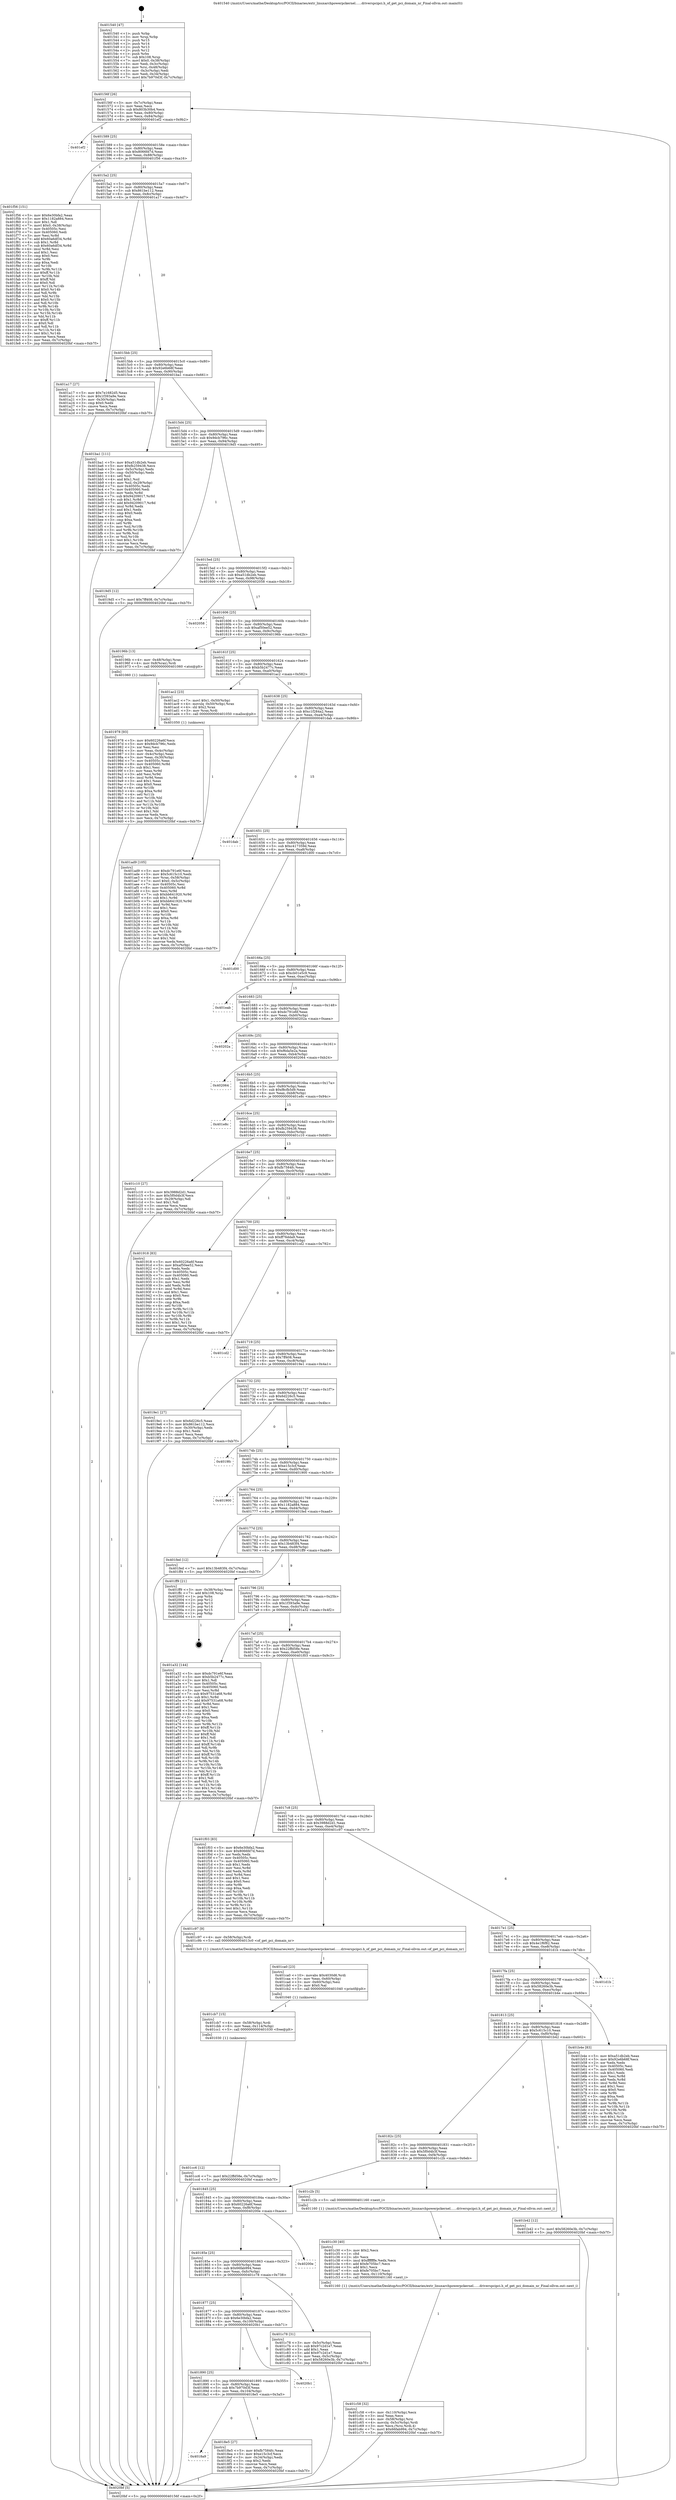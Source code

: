 digraph "0x401540" {
  label = "0x401540 (/mnt/c/Users/mathe/Desktop/tcc/POCII/binaries/extr_linuxarchpowerpckernel......driverspcipci.h_of_get_pci_domain_nr_Final-ollvm.out::main(0))"
  labelloc = "t"
  node[shape=record]

  Entry [label="",width=0.3,height=0.3,shape=circle,fillcolor=black,style=filled]
  "0x40156f" [label="{
     0x40156f [26]\l
     | [instrs]\l
     &nbsp;&nbsp;0x40156f \<+3\>: mov -0x7c(%rbp),%eax\l
     &nbsp;&nbsp;0x401572 \<+2\>: mov %eax,%ecx\l
     &nbsp;&nbsp;0x401574 \<+6\>: sub $0x803b30b4,%ecx\l
     &nbsp;&nbsp;0x40157a \<+3\>: mov %eax,-0x80(%rbp)\l
     &nbsp;&nbsp;0x40157d \<+6\>: mov %ecx,-0x84(%rbp)\l
     &nbsp;&nbsp;0x401583 \<+6\>: je 0000000000401ef2 \<main+0x9b2\>\l
  }"]
  "0x401ef2" [label="{
     0x401ef2\l
  }", style=dashed]
  "0x401589" [label="{
     0x401589 [25]\l
     | [instrs]\l
     &nbsp;&nbsp;0x401589 \<+5\>: jmp 000000000040158e \<main+0x4e\>\l
     &nbsp;&nbsp;0x40158e \<+3\>: mov -0x80(%rbp),%eax\l
     &nbsp;&nbsp;0x401591 \<+5\>: sub $0x8066fd7d,%eax\l
     &nbsp;&nbsp;0x401596 \<+6\>: mov %eax,-0x88(%rbp)\l
     &nbsp;&nbsp;0x40159c \<+6\>: je 0000000000401f56 \<main+0xa16\>\l
  }"]
  Exit [label="",width=0.3,height=0.3,shape=circle,fillcolor=black,style=filled,peripheries=2]
  "0x401f56" [label="{
     0x401f56 [151]\l
     | [instrs]\l
     &nbsp;&nbsp;0x401f56 \<+5\>: mov $0x6e30bfa2,%eax\l
     &nbsp;&nbsp;0x401f5b \<+5\>: mov $0x1182a884,%ecx\l
     &nbsp;&nbsp;0x401f60 \<+2\>: mov $0x1,%dl\l
     &nbsp;&nbsp;0x401f62 \<+7\>: movl $0x0,-0x38(%rbp)\l
     &nbsp;&nbsp;0x401f69 \<+7\>: mov 0x40505c,%esi\l
     &nbsp;&nbsp;0x401f70 \<+7\>: mov 0x405060,%edi\l
     &nbsp;&nbsp;0x401f77 \<+3\>: mov %esi,%r8d\l
     &nbsp;&nbsp;0x401f7a \<+7\>: add $0x60a6df34,%r8d\l
     &nbsp;&nbsp;0x401f81 \<+4\>: sub $0x1,%r8d\l
     &nbsp;&nbsp;0x401f85 \<+7\>: sub $0x60a6df34,%r8d\l
     &nbsp;&nbsp;0x401f8c \<+4\>: imul %r8d,%esi\l
     &nbsp;&nbsp;0x401f90 \<+3\>: and $0x1,%esi\l
     &nbsp;&nbsp;0x401f93 \<+3\>: cmp $0x0,%esi\l
     &nbsp;&nbsp;0x401f96 \<+4\>: sete %r9b\l
     &nbsp;&nbsp;0x401f9a \<+3\>: cmp $0xa,%edi\l
     &nbsp;&nbsp;0x401f9d \<+4\>: setl %r10b\l
     &nbsp;&nbsp;0x401fa1 \<+3\>: mov %r9b,%r11b\l
     &nbsp;&nbsp;0x401fa4 \<+4\>: xor $0xff,%r11b\l
     &nbsp;&nbsp;0x401fa8 \<+3\>: mov %r10b,%bl\l
     &nbsp;&nbsp;0x401fab \<+3\>: xor $0xff,%bl\l
     &nbsp;&nbsp;0x401fae \<+3\>: xor $0x0,%dl\l
     &nbsp;&nbsp;0x401fb1 \<+3\>: mov %r11b,%r14b\l
     &nbsp;&nbsp;0x401fb4 \<+4\>: and $0x0,%r14b\l
     &nbsp;&nbsp;0x401fb8 \<+3\>: and %dl,%r9b\l
     &nbsp;&nbsp;0x401fbb \<+3\>: mov %bl,%r15b\l
     &nbsp;&nbsp;0x401fbe \<+4\>: and $0x0,%r15b\l
     &nbsp;&nbsp;0x401fc2 \<+3\>: and %dl,%r10b\l
     &nbsp;&nbsp;0x401fc5 \<+3\>: or %r9b,%r14b\l
     &nbsp;&nbsp;0x401fc8 \<+3\>: or %r10b,%r15b\l
     &nbsp;&nbsp;0x401fcb \<+3\>: xor %r15b,%r14b\l
     &nbsp;&nbsp;0x401fce \<+3\>: or %bl,%r11b\l
     &nbsp;&nbsp;0x401fd1 \<+4\>: xor $0xff,%r11b\l
     &nbsp;&nbsp;0x401fd5 \<+3\>: or $0x0,%dl\l
     &nbsp;&nbsp;0x401fd8 \<+3\>: and %dl,%r11b\l
     &nbsp;&nbsp;0x401fdb \<+3\>: or %r11b,%r14b\l
     &nbsp;&nbsp;0x401fde \<+4\>: test $0x1,%r14b\l
     &nbsp;&nbsp;0x401fe2 \<+3\>: cmovne %ecx,%eax\l
     &nbsp;&nbsp;0x401fe5 \<+3\>: mov %eax,-0x7c(%rbp)\l
     &nbsp;&nbsp;0x401fe8 \<+5\>: jmp 00000000004020bf \<main+0xb7f\>\l
  }"]
  "0x4015a2" [label="{
     0x4015a2 [25]\l
     | [instrs]\l
     &nbsp;&nbsp;0x4015a2 \<+5\>: jmp 00000000004015a7 \<main+0x67\>\l
     &nbsp;&nbsp;0x4015a7 \<+3\>: mov -0x80(%rbp),%eax\l
     &nbsp;&nbsp;0x4015aa \<+5\>: sub $0x861be112,%eax\l
     &nbsp;&nbsp;0x4015af \<+6\>: mov %eax,-0x8c(%rbp)\l
     &nbsp;&nbsp;0x4015b5 \<+6\>: je 0000000000401a17 \<main+0x4d7\>\l
  }"]
  "0x401cc6" [label="{
     0x401cc6 [12]\l
     | [instrs]\l
     &nbsp;&nbsp;0x401cc6 \<+7\>: movl $0x22ffd58e,-0x7c(%rbp)\l
     &nbsp;&nbsp;0x401ccd \<+5\>: jmp 00000000004020bf \<main+0xb7f\>\l
  }"]
  "0x401a17" [label="{
     0x401a17 [27]\l
     | [instrs]\l
     &nbsp;&nbsp;0x401a17 \<+5\>: mov $0x7e1682d5,%eax\l
     &nbsp;&nbsp;0x401a1c \<+5\>: mov $0x1f393a9e,%ecx\l
     &nbsp;&nbsp;0x401a21 \<+3\>: mov -0x30(%rbp),%edx\l
     &nbsp;&nbsp;0x401a24 \<+3\>: cmp $0x0,%edx\l
     &nbsp;&nbsp;0x401a27 \<+3\>: cmove %ecx,%eax\l
     &nbsp;&nbsp;0x401a2a \<+3\>: mov %eax,-0x7c(%rbp)\l
     &nbsp;&nbsp;0x401a2d \<+5\>: jmp 00000000004020bf \<main+0xb7f\>\l
  }"]
  "0x4015bb" [label="{
     0x4015bb [25]\l
     | [instrs]\l
     &nbsp;&nbsp;0x4015bb \<+5\>: jmp 00000000004015c0 \<main+0x80\>\l
     &nbsp;&nbsp;0x4015c0 \<+3\>: mov -0x80(%rbp),%eax\l
     &nbsp;&nbsp;0x4015c3 \<+5\>: sub $0x92e6b68f,%eax\l
     &nbsp;&nbsp;0x4015c8 \<+6\>: mov %eax,-0x90(%rbp)\l
     &nbsp;&nbsp;0x4015ce \<+6\>: je 0000000000401ba1 \<main+0x661\>\l
  }"]
  "0x401cb7" [label="{
     0x401cb7 [15]\l
     | [instrs]\l
     &nbsp;&nbsp;0x401cb7 \<+4\>: mov -0x58(%rbp),%rdi\l
     &nbsp;&nbsp;0x401cbb \<+6\>: mov %eax,-0x114(%rbp)\l
     &nbsp;&nbsp;0x401cc1 \<+5\>: call 0000000000401030 \<free@plt\>\l
     | [calls]\l
     &nbsp;&nbsp;0x401030 \{1\} (unknown)\l
  }"]
  "0x401ba1" [label="{
     0x401ba1 [111]\l
     | [instrs]\l
     &nbsp;&nbsp;0x401ba1 \<+5\>: mov $0xa51db2eb,%eax\l
     &nbsp;&nbsp;0x401ba6 \<+5\>: mov $0xfb259438,%ecx\l
     &nbsp;&nbsp;0x401bab \<+3\>: mov -0x5c(%rbp),%edx\l
     &nbsp;&nbsp;0x401bae \<+3\>: cmp -0x50(%rbp),%edx\l
     &nbsp;&nbsp;0x401bb1 \<+4\>: setl %sil\l
     &nbsp;&nbsp;0x401bb5 \<+4\>: and $0x1,%sil\l
     &nbsp;&nbsp;0x401bb9 \<+4\>: mov %sil,-0x29(%rbp)\l
     &nbsp;&nbsp;0x401bbd \<+7\>: mov 0x40505c,%edx\l
     &nbsp;&nbsp;0x401bc4 \<+7\>: mov 0x405060,%edi\l
     &nbsp;&nbsp;0x401bcb \<+3\>: mov %edx,%r8d\l
     &nbsp;&nbsp;0x401bce \<+7\>: sub $0x94209017,%r8d\l
     &nbsp;&nbsp;0x401bd5 \<+4\>: sub $0x1,%r8d\l
     &nbsp;&nbsp;0x401bd9 \<+7\>: add $0x94209017,%r8d\l
     &nbsp;&nbsp;0x401be0 \<+4\>: imul %r8d,%edx\l
     &nbsp;&nbsp;0x401be4 \<+3\>: and $0x1,%edx\l
     &nbsp;&nbsp;0x401be7 \<+3\>: cmp $0x0,%edx\l
     &nbsp;&nbsp;0x401bea \<+4\>: sete %sil\l
     &nbsp;&nbsp;0x401bee \<+3\>: cmp $0xa,%edi\l
     &nbsp;&nbsp;0x401bf1 \<+4\>: setl %r9b\l
     &nbsp;&nbsp;0x401bf5 \<+3\>: mov %sil,%r10b\l
     &nbsp;&nbsp;0x401bf8 \<+3\>: and %r9b,%r10b\l
     &nbsp;&nbsp;0x401bfb \<+3\>: xor %r9b,%sil\l
     &nbsp;&nbsp;0x401bfe \<+3\>: or %sil,%r10b\l
     &nbsp;&nbsp;0x401c01 \<+4\>: test $0x1,%r10b\l
     &nbsp;&nbsp;0x401c05 \<+3\>: cmovne %ecx,%eax\l
     &nbsp;&nbsp;0x401c08 \<+3\>: mov %eax,-0x7c(%rbp)\l
     &nbsp;&nbsp;0x401c0b \<+5\>: jmp 00000000004020bf \<main+0xb7f\>\l
  }"]
  "0x4015d4" [label="{
     0x4015d4 [25]\l
     | [instrs]\l
     &nbsp;&nbsp;0x4015d4 \<+5\>: jmp 00000000004015d9 \<main+0x99\>\l
     &nbsp;&nbsp;0x4015d9 \<+3\>: mov -0x80(%rbp),%eax\l
     &nbsp;&nbsp;0x4015dc \<+5\>: sub $0x9dcb796c,%eax\l
     &nbsp;&nbsp;0x4015e1 \<+6\>: mov %eax,-0x94(%rbp)\l
     &nbsp;&nbsp;0x4015e7 \<+6\>: je 00000000004019d5 \<main+0x495\>\l
  }"]
  "0x401ca0" [label="{
     0x401ca0 [23]\l
     | [instrs]\l
     &nbsp;&nbsp;0x401ca0 \<+10\>: movabs $0x4030d6,%rdi\l
     &nbsp;&nbsp;0x401caa \<+3\>: mov %eax,-0x60(%rbp)\l
     &nbsp;&nbsp;0x401cad \<+3\>: mov -0x60(%rbp),%esi\l
     &nbsp;&nbsp;0x401cb0 \<+2\>: mov $0x0,%al\l
     &nbsp;&nbsp;0x401cb2 \<+5\>: call 0000000000401040 \<printf@plt\>\l
     | [calls]\l
     &nbsp;&nbsp;0x401040 \{1\} (unknown)\l
  }"]
  "0x4019d5" [label="{
     0x4019d5 [12]\l
     | [instrs]\l
     &nbsp;&nbsp;0x4019d5 \<+7\>: movl $0x7ff408,-0x7c(%rbp)\l
     &nbsp;&nbsp;0x4019dc \<+5\>: jmp 00000000004020bf \<main+0xb7f\>\l
  }"]
  "0x4015ed" [label="{
     0x4015ed [25]\l
     | [instrs]\l
     &nbsp;&nbsp;0x4015ed \<+5\>: jmp 00000000004015f2 \<main+0xb2\>\l
     &nbsp;&nbsp;0x4015f2 \<+3\>: mov -0x80(%rbp),%eax\l
     &nbsp;&nbsp;0x4015f5 \<+5\>: sub $0xa51db2eb,%eax\l
     &nbsp;&nbsp;0x4015fa \<+6\>: mov %eax,-0x98(%rbp)\l
     &nbsp;&nbsp;0x401600 \<+6\>: je 0000000000402058 \<main+0xb18\>\l
  }"]
  "0x401c58" [label="{
     0x401c58 [32]\l
     | [instrs]\l
     &nbsp;&nbsp;0x401c58 \<+6\>: mov -0x110(%rbp),%ecx\l
     &nbsp;&nbsp;0x401c5e \<+3\>: imul %eax,%ecx\l
     &nbsp;&nbsp;0x401c61 \<+4\>: mov -0x58(%rbp),%rsi\l
     &nbsp;&nbsp;0x401c65 \<+4\>: movslq -0x5c(%rbp),%rdi\l
     &nbsp;&nbsp;0x401c69 \<+3\>: mov %ecx,(%rsi,%rdi,4)\l
     &nbsp;&nbsp;0x401c6c \<+7\>: movl $0x66fab994,-0x7c(%rbp)\l
     &nbsp;&nbsp;0x401c73 \<+5\>: jmp 00000000004020bf \<main+0xb7f\>\l
  }"]
  "0x402058" [label="{
     0x402058\l
  }", style=dashed]
  "0x401606" [label="{
     0x401606 [25]\l
     | [instrs]\l
     &nbsp;&nbsp;0x401606 \<+5\>: jmp 000000000040160b \<main+0xcb\>\l
     &nbsp;&nbsp;0x40160b \<+3\>: mov -0x80(%rbp),%eax\l
     &nbsp;&nbsp;0x40160e \<+5\>: sub $0xaf50ee52,%eax\l
     &nbsp;&nbsp;0x401613 \<+6\>: mov %eax,-0x9c(%rbp)\l
     &nbsp;&nbsp;0x401619 \<+6\>: je 000000000040196b \<main+0x42b\>\l
  }"]
  "0x401c30" [label="{
     0x401c30 [40]\l
     | [instrs]\l
     &nbsp;&nbsp;0x401c30 \<+5\>: mov $0x2,%ecx\l
     &nbsp;&nbsp;0x401c35 \<+1\>: cltd\l
     &nbsp;&nbsp;0x401c36 \<+2\>: idiv %ecx\l
     &nbsp;&nbsp;0x401c38 \<+6\>: imul $0xfffffffe,%edx,%ecx\l
     &nbsp;&nbsp;0x401c3e \<+6\>: add $0xfe705bc7,%ecx\l
     &nbsp;&nbsp;0x401c44 \<+3\>: add $0x1,%ecx\l
     &nbsp;&nbsp;0x401c47 \<+6\>: sub $0xfe705bc7,%ecx\l
     &nbsp;&nbsp;0x401c4d \<+6\>: mov %ecx,-0x110(%rbp)\l
     &nbsp;&nbsp;0x401c53 \<+5\>: call 0000000000401160 \<next_i\>\l
     | [calls]\l
     &nbsp;&nbsp;0x401160 \{1\} (/mnt/c/Users/mathe/Desktop/tcc/POCII/binaries/extr_linuxarchpowerpckernel......driverspcipci.h_of_get_pci_domain_nr_Final-ollvm.out::next_i)\l
  }"]
  "0x40196b" [label="{
     0x40196b [13]\l
     | [instrs]\l
     &nbsp;&nbsp;0x40196b \<+4\>: mov -0x48(%rbp),%rax\l
     &nbsp;&nbsp;0x40196f \<+4\>: mov 0x8(%rax),%rdi\l
     &nbsp;&nbsp;0x401973 \<+5\>: call 0000000000401060 \<atoi@plt\>\l
     | [calls]\l
     &nbsp;&nbsp;0x401060 \{1\} (unknown)\l
  }"]
  "0x40161f" [label="{
     0x40161f [25]\l
     | [instrs]\l
     &nbsp;&nbsp;0x40161f \<+5\>: jmp 0000000000401624 \<main+0xe4\>\l
     &nbsp;&nbsp;0x401624 \<+3\>: mov -0x80(%rbp),%eax\l
     &nbsp;&nbsp;0x401627 \<+5\>: sub $0xb5b2477c,%eax\l
     &nbsp;&nbsp;0x40162c \<+6\>: mov %eax,-0xa0(%rbp)\l
     &nbsp;&nbsp;0x401632 \<+6\>: je 0000000000401ac2 \<main+0x582\>\l
  }"]
  "0x401ad9" [label="{
     0x401ad9 [105]\l
     | [instrs]\l
     &nbsp;&nbsp;0x401ad9 \<+5\>: mov $0xdc791e6f,%ecx\l
     &nbsp;&nbsp;0x401ade \<+5\>: mov $0x5c615c10,%edx\l
     &nbsp;&nbsp;0x401ae3 \<+4\>: mov %rax,-0x58(%rbp)\l
     &nbsp;&nbsp;0x401ae7 \<+7\>: movl $0x0,-0x5c(%rbp)\l
     &nbsp;&nbsp;0x401aee \<+7\>: mov 0x40505c,%esi\l
     &nbsp;&nbsp;0x401af5 \<+8\>: mov 0x405060,%r8d\l
     &nbsp;&nbsp;0x401afd \<+3\>: mov %esi,%r9d\l
     &nbsp;&nbsp;0x401b00 \<+7\>: sub $0xbb641920,%r9d\l
     &nbsp;&nbsp;0x401b07 \<+4\>: sub $0x1,%r9d\l
     &nbsp;&nbsp;0x401b0b \<+7\>: add $0xbb641920,%r9d\l
     &nbsp;&nbsp;0x401b12 \<+4\>: imul %r9d,%esi\l
     &nbsp;&nbsp;0x401b16 \<+3\>: and $0x1,%esi\l
     &nbsp;&nbsp;0x401b19 \<+3\>: cmp $0x0,%esi\l
     &nbsp;&nbsp;0x401b1c \<+4\>: sete %r10b\l
     &nbsp;&nbsp;0x401b20 \<+4\>: cmp $0xa,%r8d\l
     &nbsp;&nbsp;0x401b24 \<+4\>: setl %r11b\l
     &nbsp;&nbsp;0x401b28 \<+3\>: mov %r10b,%bl\l
     &nbsp;&nbsp;0x401b2b \<+3\>: and %r11b,%bl\l
     &nbsp;&nbsp;0x401b2e \<+3\>: xor %r11b,%r10b\l
     &nbsp;&nbsp;0x401b31 \<+3\>: or %r10b,%bl\l
     &nbsp;&nbsp;0x401b34 \<+3\>: test $0x1,%bl\l
     &nbsp;&nbsp;0x401b37 \<+3\>: cmovne %edx,%ecx\l
     &nbsp;&nbsp;0x401b3a \<+3\>: mov %ecx,-0x7c(%rbp)\l
     &nbsp;&nbsp;0x401b3d \<+5\>: jmp 00000000004020bf \<main+0xb7f\>\l
  }"]
  "0x401ac2" [label="{
     0x401ac2 [23]\l
     | [instrs]\l
     &nbsp;&nbsp;0x401ac2 \<+7\>: movl $0x1,-0x50(%rbp)\l
     &nbsp;&nbsp;0x401ac9 \<+4\>: movslq -0x50(%rbp),%rax\l
     &nbsp;&nbsp;0x401acd \<+4\>: shl $0x2,%rax\l
     &nbsp;&nbsp;0x401ad1 \<+3\>: mov %rax,%rdi\l
     &nbsp;&nbsp;0x401ad4 \<+5\>: call 0000000000401050 \<malloc@plt\>\l
     | [calls]\l
     &nbsp;&nbsp;0x401050 \{1\} (unknown)\l
  }"]
  "0x401638" [label="{
     0x401638 [25]\l
     | [instrs]\l
     &nbsp;&nbsp;0x401638 \<+5\>: jmp 000000000040163d \<main+0xfd\>\l
     &nbsp;&nbsp;0x40163d \<+3\>: mov -0x80(%rbp),%eax\l
     &nbsp;&nbsp;0x401640 \<+5\>: sub $0xc1f284a2,%eax\l
     &nbsp;&nbsp;0x401645 \<+6\>: mov %eax,-0xa4(%rbp)\l
     &nbsp;&nbsp;0x40164b \<+6\>: je 0000000000401dab \<main+0x86b\>\l
  }"]
  "0x401978" [label="{
     0x401978 [93]\l
     | [instrs]\l
     &nbsp;&nbsp;0x401978 \<+5\>: mov $0x60226a6f,%ecx\l
     &nbsp;&nbsp;0x40197d \<+5\>: mov $0x9dcb796c,%edx\l
     &nbsp;&nbsp;0x401982 \<+2\>: xor %esi,%esi\l
     &nbsp;&nbsp;0x401984 \<+3\>: mov %eax,-0x4c(%rbp)\l
     &nbsp;&nbsp;0x401987 \<+3\>: mov -0x4c(%rbp),%eax\l
     &nbsp;&nbsp;0x40198a \<+3\>: mov %eax,-0x30(%rbp)\l
     &nbsp;&nbsp;0x40198d \<+7\>: mov 0x40505c,%eax\l
     &nbsp;&nbsp;0x401994 \<+8\>: mov 0x405060,%r8d\l
     &nbsp;&nbsp;0x40199c \<+3\>: sub $0x1,%esi\l
     &nbsp;&nbsp;0x40199f \<+3\>: mov %eax,%r9d\l
     &nbsp;&nbsp;0x4019a2 \<+3\>: add %esi,%r9d\l
     &nbsp;&nbsp;0x4019a5 \<+4\>: imul %r9d,%eax\l
     &nbsp;&nbsp;0x4019a9 \<+3\>: and $0x1,%eax\l
     &nbsp;&nbsp;0x4019ac \<+3\>: cmp $0x0,%eax\l
     &nbsp;&nbsp;0x4019af \<+4\>: sete %r10b\l
     &nbsp;&nbsp;0x4019b3 \<+4\>: cmp $0xa,%r8d\l
     &nbsp;&nbsp;0x4019b7 \<+4\>: setl %r11b\l
     &nbsp;&nbsp;0x4019bb \<+3\>: mov %r10b,%bl\l
     &nbsp;&nbsp;0x4019be \<+3\>: and %r11b,%bl\l
     &nbsp;&nbsp;0x4019c1 \<+3\>: xor %r11b,%r10b\l
     &nbsp;&nbsp;0x4019c4 \<+3\>: or %r10b,%bl\l
     &nbsp;&nbsp;0x4019c7 \<+3\>: test $0x1,%bl\l
     &nbsp;&nbsp;0x4019ca \<+3\>: cmovne %edx,%ecx\l
     &nbsp;&nbsp;0x4019cd \<+3\>: mov %ecx,-0x7c(%rbp)\l
     &nbsp;&nbsp;0x4019d0 \<+5\>: jmp 00000000004020bf \<main+0xb7f\>\l
  }"]
  "0x401dab" [label="{
     0x401dab\l
  }", style=dashed]
  "0x401651" [label="{
     0x401651 [25]\l
     | [instrs]\l
     &nbsp;&nbsp;0x401651 \<+5\>: jmp 0000000000401656 \<main+0x116\>\l
     &nbsp;&nbsp;0x401656 \<+3\>: mov -0x80(%rbp),%eax\l
     &nbsp;&nbsp;0x401659 \<+5\>: sub $0xc417359d,%eax\l
     &nbsp;&nbsp;0x40165e \<+6\>: mov %eax,-0xa8(%rbp)\l
     &nbsp;&nbsp;0x401664 \<+6\>: je 0000000000401d00 \<main+0x7c0\>\l
  }"]
  "0x401540" [label="{
     0x401540 [47]\l
     | [instrs]\l
     &nbsp;&nbsp;0x401540 \<+1\>: push %rbp\l
     &nbsp;&nbsp;0x401541 \<+3\>: mov %rsp,%rbp\l
     &nbsp;&nbsp;0x401544 \<+2\>: push %r15\l
     &nbsp;&nbsp;0x401546 \<+2\>: push %r14\l
     &nbsp;&nbsp;0x401548 \<+2\>: push %r13\l
     &nbsp;&nbsp;0x40154a \<+2\>: push %r12\l
     &nbsp;&nbsp;0x40154c \<+1\>: push %rbx\l
     &nbsp;&nbsp;0x40154d \<+7\>: sub $0x108,%rsp\l
     &nbsp;&nbsp;0x401554 \<+7\>: movl $0x0,-0x38(%rbp)\l
     &nbsp;&nbsp;0x40155b \<+3\>: mov %edi,-0x3c(%rbp)\l
     &nbsp;&nbsp;0x40155e \<+4\>: mov %rsi,-0x48(%rbp)\l
     &nbsp;&nbsp;0x401562 \<+3\>: mov -0x3c(%rbp),%edi\l
     &nbsp;&nbsp;0x401565 \<+3\>: mov %edi,-0x34(%rbp)\l
     &nbsp;&nbsp;0x401568 \<+7\>: movl $0x7b970d3f,-0x7c(%rbp)\l
  }"]
  "0x401d00" [label="{
     0x401d00\l
  }", style=dashed]
  "0x40166a" [label="{
     0x40166a [25]\l
     | [instrs]\l
     &nbsp;&nbsp;0x40166a \<+5\>: jmp 000000000040166f \<main+0x12f\>\l
     &nbsp;&nbsp;0x40166f \<+3\>: mov -0x80(%rbp),%eax\l
     &nbsp;&nbsp;0x401672 \<+5\>: sub $0xcb01e5c9,%eax\l
     &nbsp;&nbsp;0x401677 \<+6\>: mov %eax,-0xac(%rbp)\l
     &nbsp;&nbsp;0x40167d \<+6\>: je 0000000000401eab \<main+0x96b\>\l
  }"]
  "0x4020bf" [label="{
     0x4020bf [5]\l
     | [instrs]\l
     &nbsp;&nbsp;0x4020bf \<+5\>: jmp 000000000040156f \<main+0x2f\>\l
  }"]
  "0x401eab" [label="{
     0x401eab\l
  }", style=dashed]
  "0x401683" [label="{
     0x401683 [25]\l
     | [instrs]\l
     &nbsp;&nbsp;0x401683 \<+5\>: jmp 0000000000401688 \<main+0x148\>\l
     &nbsp;&nbsp;0x401688 \<+3\>: mov -0x80(%rbp),%eax\l
     &nbsp;&nbsp;0x40168b \<+5\>: sub $0xdc791e6f,%eax\l
     &nbsp;&nbsp;0x401690 \<+6\>: mov %eax,-0xb0(%rbp)\l
     &nbsp;&nbsp;0x401696 \<+6\>: je 000000000040202a \<main+0xaea\>\l
  }"]
  "0x4018a9" [label="{
     0x4018a9\l
  }", style=dashed]
  "0x40202a" [label="{
     0x40202a\l
  }", style=dashed]
  "0x40169c" [label="{
     0x40169c [25]\l
     | [instrs]\l
     &nbsp;&nbsp;0x40169c \<+5\>: jmp 00000000004016a1 \<main+0x161\>\l
     &nbsp;&nbsp;0x4016a1 \<+3\>: mov -0x80(%rbp),%eax\l
     &nbsp;&nbsp;0x4016a4 \<+5\>: sub $0xf6da5e2a,%eax\l
     &nbsp;&nbsp;0x4016a9 \<+6\>: mov %eax,-0xb4(%rbp)\l
     &nbsp;&nbsp;0x4016af \<+6\>: je 0000000000402064 \<main+0xb24\>\l
  }"]
  "0x4018e5" [label="{
     0x4018e5 [27]\l
     | [instrs]\l
     &nbsp;&nbsp;0x4018e5 \<+5\>: mov $0xfb7584fc,%eax\l
     &nbsp;&nbsp;0x4018ea \<+5\>: mov $0xe15c3cf,%ecx\l
     &nbsp;&nbsp;0x4018ef \<+3\>: mov -0x34(%rbp),%edx\l
     &nbsp;&nbsp;0x4018f2 \<+3\>: cmp $0x2,%edx\l
     &nbsp;&nbsp;0x4018f5 \<+3\>: cmovne %ecx,%eax\l
     &nbsp;&nbsp;0x4018f8 \<+3\>: mov %eax,-0x7c(%rbp)\l
     &nbsp;&nbsp;0x4018fb \<+5\>: jmp 00000000004020bf \<main+0xb7f\>\l
  }"]
  "0x402064" [label="{
     0x402064\l
  }", style=dashed]
  "0x4016b5" [label="{
     0x4016b5 [25]\l
     | [instrs]\l
     &nbsp;&nbsp;0x4016b5 \<+5\>: jmp 00000000004016ba \<main+0x17a\>\l
     &nbsp;&nbsp;0x4016ba \<+3\>: mov -0x80(%rbp),%eax\l
     &nbsp;&nbsp;0x4016bd \<+5\>: sub $0xf8cfb5d9,%eax\l
     &nbsp;&nbsp;0x4016c2 \<+6\>: mov %eax,-0xb8(%rbp)\l
     &nbsp;&nbsp;0x4016c8 \<+6\>: je 0000000000401e8c \<main+0x94c\>\l
  }"]
  "0x401890" [label="{
     0x401890 [25]\l
     | [instrs]\l
     &nbsp;&nbsp;0x401890 \<+5\>: jmp 0000000000401895 \<main+0x355\>\l
     &nbsp;&nbsp;0x401895 \<+3\>: mov -0x80(%rbp),%eax\l
     &nbsp;&nbsp;0x401898 \<+5\>: sub $0x7b970d3f,%eax\l
     &nbsp;&nbsp;0x40189d \<+6\>: mov %eax,-0x104(%rbp)\l
     &nbsp;&nbsp;0x4018a3 \<+6\>: je 00000000004018e5 \<main+0x3a5\>\l
  }"]
  "0x401e8c" [label="{
     0x401e8c\l
  }", style=dashed]
  "0x4016ce" [label="{
     0x4016ce [25]\l
     | [instrs]\l
     &nbsp;&nbsp;0x4016ce \<+5\>: jmp 00000000004016d3 \<main+0x193\>\l
     &nbsp;&nbsp;0x4016d3 \<+3\>: mov -0x80(%rbp),%eax\l
     &nbsp;&nbsp;0x4016d6 \<+5\>: sub $0xfb259438,%eax\l
     &nbsp;&nbsp;0x4016db \<+6\>: mov %eax,-0xbc(%rbp)\l
     &nbsp;&nbsp;0x4016e1 \<+6\>: je 0000000000401c10 \<main+0x6d0\>\l
  }"]
  "0x4020b1" [label="{
     0x4020b1\l
  }", style=dashed]
  "0x401c10" [label="{
     0x401c10 [27]\l
     | [instrs]\l
     &nbsp;&nbsp;0x401c10 \<+5\>: mov $0x3988d2d1,%eax\l
     &nbsp;&nbsp;0x401c15 \<+5\>: mov $0x5f0d4b3f,%ecx\l
     &nbsp;&nbsp;0x401c1a \<+3\>: mov -0x29(%rbp),%dl\l
     &nbsp;&nbsp;0x401c1d \<+3\>: test $0x1,%dl\l
     &nbsp;&nbsp;0x401c20 \<+3\>: cmovne %ecx,%eax\l
     &nbsp;&nbsp;0x401c23 \<+3\>: mov %eax,-0x7c(%rbp)\l
     &nbsp;&nbsp;0x401c26 \<+5\>: jmp 00000000004020bf \<main+0xb7f\>\l
  }"]
  "0x4016e7" [label="{
     0x4016e7 [25]\l
     | [instrs]\l
     &nbsp;&nbsp;0x4016e7 \<+5\>: jmp 00000000004016ec \<main+0x1ac\>\l
     &nbsp;&nbsp;0x4016ec \<+3\>: mov -0x80(%rbp),%eax\l
     &nbsp;&nbsp;0x4016ef \<+5\>: sub $0xfb7584fc,%eax\l
     &nbsp;&nbsp;0x4016f4 \<+6\>: mov %eax,-0xc0(%rbp)\l
     &nbsp;&nbsp;0x4016fa \<+6\>: je 0000000000401918 \<main+0x3d8\>\l
  }"]
  "0x401877" [label="{
     0x401877 [25]\l
     | [instrs]\l
     &nbsp;&nbsp;0x401877 \<+5\>: jmp 000000000040187c \<main+0x33c\>\l
     &nbsp;&nbsp;0x40187c \<+3\>: mov -0x80(%rbp),%eax\l
     &nbsp;&nbsp;0x40187f \<+5\>: sub $0x6e30bfa2,%eax\l
     &nbsp;&nbsp;0x401884 \<+6\>: mov %eax,-0x100(%rbp)\l
     &nbsp;&nbsp;0x40188a \<+6\>: je 00000000004020b1 \<main+0xb71\>\l
  }"]
  "0x401918" [label="{
     0x401918 [83]\l
     | [instrs]\l
     &nbsp;&nbsp;0x401918 \<+5\>: mov $0x60226a6f,%eax\l
     &nbsp;&nbsp;0x40191d \<+5\>: mov $0xaf50ee52,%ecx\l
     &nbsp;&nbsp;0x401922 \<+2\>: xor %edx,%edx\l
     &nbsp;&nbsp;0x401924 \<+7\>: mov 0x40505c,%esi\l
     &nbsp;&nbsp;0x40192b \<+7\>: mov 0x405060,%edi\l
     &nbsp;&nbsp;0x401932 \<+3\>: sub $0x1,%edx\l
     &nbsp;&nbsp;0x401935 \<+3\>: mov %esi,%r8d\l
     &nbsp;&nbsp;0x401938 \<+3\>: add %edx,%r8d\l
     &nbsp;&nbsp;0x40193b \<+4\>: imul %r8d,%esi\l
     &nbsp;&nbsp;0x40193f \<+3\>: and $0x1,%esi\l
     &nbsp;&nbsp;0x401942 \<+3\>: cmp $0x0,%esi\l
     &nbsp;&nbsp;0x401945 \<+4\>: sete %r9b\l
     &nbsp;&nbsp;0x401949 \<+3\>: cmp $0xa,%edi\l
     &nbsp;&nbsp;0x40194c \<+4\>: setl %r10b\l
     &nbsp;&nbsp;0x401950 \<+3\>: mov %r9b,%r11b\l
     &nbsp;&nbsp;0x401953 \<+3\>: and %r10b,%r11b\l
     &nbsp;&nbsp;0x401956 \<+3\>: xor %r10b,%r9b\l
     &nbsp;&nbsp;0x401959 \<+3\>: or %r9b,%r11b\l
     &nbsp;&nbsp;0x40195c \<+4\>: test $0x1,%r11b\l
     &nbsp;&nbsp;0x401960 \<+3\>: cmovne %ecx,%eax\l
     &nbsp;&nbsp;0x401963 \<+3\>: mov %eax,-0x7c(%rbp)\l
     &nbsp;&nbsp;0x401966 \<+5\>: jmp 00000000004020bf \<main+0xb7f\>\l
  }"]
  "0x401700" [label="{
     0x401700 [25]\l
     | [instrs]\l
     &nbsp;&nbsp;0x401700 \<+5\>: jmp 0000000000401705 \<main+0x1c5\>\l
     &nbsp;&nbsp;0x401705 \<+3\>: mov -0x80(%rbp),%eax\l
     &nbsp;&nbsp;0x401708 \<+5\>: sub $0xff76dda9,%eax\l
     &nbsp;&nbsp;0x40170d \<+6\>: mov %eax,-0xc4(%rbp)\l
     &nbsp;&nbsp;0x401713 \<+6\>: je 0000000000401cd2 \<main+0x792\>\l
  }"]
  "0x401c78" [label="{
     0x401c78 [31]\l
     | [instrs]\l
     &nbsp;&nbsp;0x401c78 \<+3\>: mov -0x5c(%rbp),%eax\l
     &nbsp;&nbsp;0x401c7b \<+5\>: sub $0x97c2d1e7,%eax\l
     &nbsp;&nbsp;0x401c80 \<+3\>: add $0x1,%eax\l
     &nbsp;&nbsp;0x401c83 \<+5\>: add $0x97c2d1e7,%eax\l
     &nbsp;&nbsp;0x401c88 \<+3\>: mov %eax,-0x5c(%rbp)\l
     &nbsp;&nbsp;0x401c8b \<+7\>: movl $0x58260e3b,-0x7c(%rbp)\l
     &nbsp;&nbsp;0x401c92 \<+5\>: jmp 00000000004020bf \<main+0xb7f\>\l
  }"]
  "0x401cd2" [label="{
     0x401cd2\l
  }", style=dashed]
  "0x401719" [label="{
     0x401719 [25]\l
     | [instrs]\l
     &nbsp;&nbsp;0x401719 \<+5\>: jmp 000000000040171e \<main+0x1de\>\l
     &nbsp;&nbsp;0x40171e \<+3\>: mov -0x80(%rbp),%eax\l
     &nbsp;&nbsp;0x401721 \<+5\>: sub $0x7ff408,%eax\l
     &nbsp;&nbsp;0x401726 \<+6\>: mov %eax,-0xc8(%rbp)\l
     &nbsp;&nbsp;0x40172c \<+6\>: je 00000000004019e1 \<main+0x4a1\>\l
  }"]
  "0x40185e" [label="{
     0x40185e [25]\l
     | [instrs]\l
     &nbsp;&nbsp;0x40185e \<+5\>: jmp 0000000000401863 \<main+0x323\>\l
     &nbsp;&nbsp;0x401863 \<+3\>: mov -0x80(%rbp),%eax\l
     &nbsp;&nbsp;0x401866 \<+5\>: sub $0x66fab994,%eax\l
     &nbsp;&nbsp;0x40186b \<+6\>: mov %eax,-0xfc(%rbp)\l
     &nbsp;&nbsp;0x401871 \<+6\>: je 0000000000401c78 \<main+0x738\>\l
  }"]
  "0x4019e1" [label="{
     0x4019e1 [27]\l
     | [instrs]\l
     &nbsp;&nbsp;0x4019e1 \<+5\>: mov $0x6d226c5,%eax\l
     &nbsp;&nbsp;0x4019e6 \<+5\>: mov $0x861be112,%ecx\l
     &nbsp;&nbsp;0x4019eb \<+3\>: mov -0x30(%rbp),%edx\l
     &nbsp;&nbsp;0x4019ee \<+3\>: cmp $0x1,%edx\l
     &nbsp;&nbsp;0x4019f1 \<+3\>: cmovl %ecx,%eax\l
     &nbsp;&nbsp;0x4019f4 \<+3\>: mov %eax,-0x7c(%rbp)\l
     &nbsp;&nbsp;0x4019f7 \<+5\>: jmp 00000000004020bf \<main+0xb7f\>\l
  }"]
  "0x401732" [label="{
     0x401732 [25]\l
     | [instrs]\l
     &nbsp;&nbsp;0x401732 \<+5\>: jmp 0000000000401737 \<main+0x1f7\>\l
     &nbsp;&nbsp;0x401737 \<+3\>: mov -0x80(%rbp),%eax\l
     &nbsp;&nbsp;0x40173a \<+5\>: sub $0x6d226c5,%eax\l
     &nbsp;&nbsp;0x40173f \<+6\>: mov %eax,-0xcc(%rbp)\l
     &nbsp;&nbsp;0x401745 \<+6\>: je 00000000004019fc \<main+0x4bc\>\l
  }"]
  "0x40200e" [label="{
     0x40200e\l
  }", style=dashed]
  "0x4019fc" [label="{
     0x4019fc\l
  }", style=dashed]
  "0x40174b" [label="{
     0x40174b [25]\l
     | [instrs]\l
     &nbsp;&nbsp;0x40174b \<+5\>: jmp 0000000000401750 \<main+0x210\>\l
     &nbsp;&nbsp;0x401750 \<+3\>: mov -0x80(%rbp),%eax\l
     &nbsp;&nbsp;0x401753 \<+5\>: sub $0xe15c3cf,%eax\l
     &nbsp;&nbsp;0x401758 \<+6\>: mov %eax,-0xd0(%rbp)\l
     &nbsp;&nbsp;0x40175e \<+6\>: je 0000000000401900 \<main+0x3c0\>\l
  }"]
  "0x401845" [label="{
     0x401845 [25]\l
     | [instrs]\l
     &nbsp;&nbsp;0x401845 \<+5\>: jmp 000000000040184a \<main+0x30a\>\l
     &nbsp;&nbsp;0x40184a \<+3\>: mov -0x80(%rbp),%eax\l
     &nbsp;&nbsp;0x40184d \<+5\>: sub $0x60226a6f,%eax\l
     &nbsp;&nbsp;0x401852 \<+6\>: mov %eax,-0xf8(%rbp)\l
     &nbsp;&nbsp;0x401858 \<+6\>: je 000000000040200e \<main+0xace\>\l
  }"]
  "0x401900" [label="{
     0x401900\l
  }", style=dashed]
  "0x401764" [label="{
     0x401764 [25]\l
     | [instrs]\l
     &nbsp;&nbsp;0x401764 \<+5\>: jmp 0000000000401769 \<main+0x229\>\l
     &nbsp;&nbsp;0x401769 \<+3\>: mov -0x80(%rbp),%eax\l
     &nbsp;&nbsp;0x40176c \<+5\>: sub $0x1182a884,%eax\l
     &nbsp;&nbsp;0x401771 \<+6\>: mov %eax,-0xd4(%rbp)\l
     &nbsp;&nbsp;0x401777 \<+6\>: je 0000000000401fed \<main+0xaad\>\l
  }"]
  "0x401c2b" [label="{
     0x401c2b [5]\l
     | [instrs]\l
     &nbsp;&nbsp;0x401c2b \<+5\>: call 0000000000401160 \<next_i\>\l
     | [calls]\l
     &nbsp;&nbsp;0x401160 \{1\} (/mnt/c/Users/mathe/Desktop/tcc/POCII/binaries/extr_linuxarchpowerpckernel......driverspcipci.h_of_get_pci_domain_nr_Final-ollvm.out::next_i)\l
  }"]
  "0x401fed" [label="{
     0x401fed [12]\l
     | [instrs]\l
     &nbsp;&nbsp;0x401fed \<+7\>: movl $0x13b483f4,-0x7c(%rbp)\l
     &nbsp;&nbsp;0x401ff4 \<+5\>: jmp 00000000004020bf \<main+0xb7f\>\l
  }"]
  "0x40177d" [label="{
     0x40177d [25]\l
     | [instrs]\l
     &nbsp;&nbsp;0x40177d \<+5\>: jmp 0000000000401782 \<main+0x242\>\l
     &nbsp;&nbsp;0x401782 \<+3\>: mov -0x80(%rbp),%eax\l
     &nbsp;&nbsp;0x401785 \<+5\>: sub $0x13b483f4,%eax\l
     &nbsp;&nbsp;0x40178a \<+6\>: mov %eax,-0xd8(%rbp)\l
     &nbsp;&nbsp;0x401790 \<+6\>: je 0000000000401ff9 \<main+0xab9\>\l
  }"]
  "0x40182c" [label="{
     0x40182c [25]\l
     | [instrs]\l
     &nbsp;&nbsp;0x40182c \<+5\>: jmp 0000000000401831 \<main+0x2f1\>\l
     &nbsp;&nbsp;0x401831 \<+3\>: mov -0x80(%rbp),%eax\l
     &nbsp;&nbsp;0x401834 \<+5\>: sub $0x5f0d4b3f,%eax\l
     &nbsp;&nbsp;0x401839 \<+6\>: mov %eax,-0xf4(%rbp)\l
     &nbsp;&nbsp;0x40183f \<+6\>: je 0000000000401c2b \<main+0x6eb\>\l
  }"]
  "0x401ff9" [label="{
     0x401ff9 [21]\l
     | [instrs]\l
     &nbsp;&nbsp;0x401ff9 \<+3\>: mov -0x38(%rbp),%eax\l
     &nbsp;&nbsp;0x401ffc \<+7\>: add $0x108,%rsp\l
     &nbsp;&nbsp;0x402003 \<+1\>: pop %rbx\l
     &nbsp;&nbsp;0x402004 \<+2\>: pop %r12\l
     &nbsp;&nbsp;0x402006 \<+2\>: pop %r13\l
     &nbsp;&nbsp;0x402008 \<+2\>: pop %r14\l
     &nbsp;&nbsp;0x40200a \<+2\>: pop %r15\l
     &nbsp;&nbsp;0x40200c \<+1\>: pop %rbp\l
     &nbsp;&nbsp;0x40200d \<+1\>: ret\l
  }"]
  "0x401796" [label="{
     0x401796 [25]\l
     | [instrs]\l
     &nbsp;&nbsp;0x401796 \<+5\>: jmp 000000000040179b \<main+0x25b\>\l
     &nbsp;&nbsp;0x40179b \<+3\>: mov -0x80(%rbp),%eax\l
     &nbsp;&nbsp;0x40179e \<+5\>: sub $0x1f393a9e,%eax\l
     &nbsp;&nbsp;0x4017a3 \<+6\>: mov %eax,-0xdc(%rbp)\l
     &nbsp;&nbsp;0x4017a9 \<+6\>: je 0000000000401a32 \<main+0x4f2\>\l
  }"]
  "0x401b42" [label="{
     0x401b42 [12]\l
     | [instrs]\l
     &nbsp;&nbsp;0x401b42 \<+7\>: movl $0x58260e3b,-0x7c(%rbp)\l
     &nbsp;&nbsp;0x401b49 \<+5\>: jmp 00000000004020bf \<main+0xb7f\>\l
  }"]
  "0x401a32" [label="{
     0x401a32 [144]\l
     | [instrs]\l
     &nbsp;&nbsp;0x401a32 \<+5\>: mov $0xdc791e6f,%eax\l
     &nbsp;&nbsp;0x401a37 \<+5\>: mov $0xb5b2477c,%ecx\l
     &nbsp;&nbsp;0x401a3c \<+2\>: mov $0x1,%dl\l
     &nbsp;&nbsp;0x401a3e \<+7\>: mov 0x40505c,%esi\l
     &nbsp;&nbsp;0x401a45 \<+7\>: mov 0x405060,%edi\l
     &nbsp;&nbsp;0x401a4c \<+3\>: mov %esi,%r8d\l
     &nbsp;&nbsp;0x401a4f \<+7\>: sub $0x97531a68,%r8d\l
     &nbsp;&nbsp;0x401a56 \<+4\>: sub $0x1,%r8d\l
     &nbsp;&nbsp;0x401a5a \<+7\>: add $0x97531a68,%r8d\l
     &nbsp;&nbsp;0x401a61 \<+4\>: imul %r8d,%esi\l
     &nbsp;&nbsp;0x401a65 \<+3\>: and $0x1,%esi\l
     &nbsp;&nbsp;0x401a68 \<+3\>: cmp $0x0,%esi\l
     &nbsp;&nbsp;0x401a6b \<+4\>: sete %r9b\l
     &nbsp;&nbsp;0x401a6f \<+3\>: cmp $0xa,%edi\l
     &nbsp;&nbsp;0x401a72 \<+4\>: setl %r10b\l
     &nbsp;&nbsp;0x401a76 \<+3\>: mov %r9b,%r11b\l
     &nbsp;&nbsp;0x401a79 \<+4\>: xor $0xff,%r11b\l
     &nbsp;&nbsp;0x401a7d \<+3\>: mov %r10b,%bl\l
     &nbsp;&nbsp;0x401a80 \<+3\>: xor $0xff,%bl\l
     &nbsp;&nbsp;0x401a83 \<+3\>: xor $0x1,%dl\l
     &nbsp;&nbsp;0x401a86 \<+3\>: mov %r11b,%r14b\l
     &nbsp;&nbsp;0x401a89 \<+4\>: and $0xff,%r14b\l
     &nbsp;&nbsp;0x401a8d \<+3\>: and %dl,%r9b\l
     &nbsp;&nbsp;0x401a90 \<+3\>: mov %bl,%r15b\l
     &nbsp;&nbsp;0x401a93 \<+4\>: and $0xff,%r15b\l
     &nbsp;&nbsp;0x401a97 \<+3\>: and %dl,%r10b\l
     &nbsp;&nbsp;0x401a9a \<+3\>: or %r9b,%r14b\l
     &nbsp;&nbsp;0x401a9d \<+3\>: or %r10b,%r15b\l
     &nbsp;&nbsp;0x401aa0 \<+3\>: xor %r15b,%r14b\l
     &nbsp;&nbsp;0x401aa3 \<+3\>: or %bl,%r11b\l
     &nbsp;&nbsp;0x401aa6 \<+4\>: xor $0xff,%r11b\l
     &nbsp;&nbsp;0x401aaa \<+3\>: or $0x1,%dl\l
     &nbsp;&nbsp;0x401aad \<+3\>: and %dl,%r11b\l
     &nbsp;&nbsp;0x401ab0 \<+3\>: or %r11b,%r14b\l
     &nbsp;&nbsp;0x401ab3 \<+4\>: test $0x1,%r14b\l
     &nbsp;&nbsp;0x401ab7 \<+3\>: cmovne %ecx,%eax\l
     &nbsp;&nbsp;0x401aba \<+3\>: mov %eax,-0x7c(%rbp)\l
     &nbsp;&nbsp;0x401abd \<+5\>: jmp 00000000004020bf \<main+0xb7f\>\l
  }"]
  "0x4017af" [label="{
     0x4017af [25]\l
     | [instrs]\l
     &nbsp;&nbsp;0x4017af \<+5\>: jmp 00000000004017b4 \<main+0x274\>\l
     &nbsp;&nbsp;0x4017b4 \<+3\>: mov -0x80(%rbp),%eax\l
     &nbsp;&nbsp;0x4017b7 \<+5\>: sub $0x22ffd58e,%eax\l
     &nbsp;&nbsp;0x4017bc \<+6\>: mov %eax,-0xe0(%rbp)\l
     &nbsp;&nbsp;0x4017c2 \<+6\>: je 0000000000401f03 \<main+0x9c3\>\l
  }"]
  "0x401813" [label="{
     0x401813 [25]\l
     | [instrs]\l
     &nbsp;&nbsp;0x401813 \<+5\>: jmp 0000000000401818 \<main+0x2d8\>\l
     &nbsp;&nbsp;0x401818 \<+3\>: mov -0x80(%rbp),%eax\l
     &nbsp;&nbsp;0x40181b \<+5\>: sub $0x5c615c10,%eax\l
     &nbsp;&nbsp;0x401820 \<+6\>: mov %eax,-0xf0(%rbp)\l
     &nbsp;&nbsp;0x401826 \<+6\>: je 0000000000401b42 \<main+0x602\>\l
  }"]
  "0x401f03" [label="{
     0x401f03 [83]\l
     | [instrs]\l
     &nbsp;&nbsp;0x401f03 \<+5\>: mov $0x6e30bfa2,%eax\l
     &nbsp;&nbsp;0x401f08 \<+5\>: mov $0x8066fd7d,%ecx\l
     &nbsp;&nbsp;0x401f0d \<+2\>: xor %edx,%edx\l
     &nbsp;&nbsp;0x401f0f \<+7\>: mov 0x40505c,%esi\l
     &nbsp;&nbsp;0x401f16 \<+7\>: mov 0x405060,%edi\l
     &nbsp;&nbsp;0x401f1d \<+3\>: sub $0x1,%edx\l
     &nbsp;&nbsp;0x401f20 \<+3\>: mov %esi,%r8d\l
     &nbsp;&nbsp;0x401f23 \<+3\>: add %edx,%r8d\l
     &nbsp;&nbsp;0x401f26 \<+4\>: imul %r8d,%esi\l
     &nbsp;&nbsp;0x401f2a \<+3\>: and $0x1,%esi\l
     &nbsp;&nbsp;0x401f2d \<+3\>: cmp $0x0,%esi\l
     &nbsp;&nbsp;0x401f30 \<+4\>: sete %r9b\l
     &nbsp;&nbsp;0x401f34 \<+3\>: cmp $0xa,%edi\l
     &nbsp;&nbsp;0x401f37 \<+4\>: setl %r10b\l
     &nbsp;&nbsp;0x401f3b \<+3\>: mov %r9b,%r11b\l
     &nbsp;&nbsp;0x401f3e \<+3\>: and %r10b,%r11b\l
     &nbsp;&nbsp;0x401f41 \<+3\>: xor %r10b,%r9b\l
     &nbsp;&nbsp;0x401f44 \<+3\>: or %r9b,%r11b\l
     &nbsp;&nbsp;0x401f47 \<+4\>: test $0x1,%r11b\l
     &nbsp;&nbsp;0x401f4b \<+3\>: cmovne %ecx,%eax\l
     &nbsp;&nbsp;0x401f4e \<+3\>: mov %eax,-0x7c(%rbp)\l
     &nbsp;&nbsp;0x401f51 \<+5\>: jmp 00000000004020bf \<main+0xb7f\>\l
  }"]
  "0x4017c8" [label="{
     0x4017c8 [25]\l
     | [instrs]\l
     &nbsp;&nbsp;0x4017c8 \<+5\>: jmp 00000000004017cd \<main+0x28d\>\l
     &nbsp;&nbsp;0x4017cd \<+3\>: mov -0x80(%rbp),%eax\l
     &nbsp;&nbsp;0x4017d0 \<+5\>: sub $0x3988d2d1,%eax\l
     &nbsp;&nbsp;0x4017d5 \<+6\>: mov %eax,-0xe4(%rbp)\l
     &nbsp;&nbsp;0x4017db \<+6\>: je 0000000000401c97 \<main+0x757\>\l
  }"]
  "0x401b4e" [label="{
     0x401b4e [83]\l
     | [instrs]\l
     &nbsp;&nbsp;0x401b4e \<+5\>: mov $0xa51db2eb,%eax\l
     &nbsp;&nbsp;0x401b53 \<+5\>: mov $0x92e6b68f,%ecx\l
     &nbsp;&nbsp;0x401b58 \<+2\>: xor %edx,%edx\l
     &nbsp;&nbsp;0x401b5a \<+7\>: mov 0x40505c,%esi\l
     &nbsp;&nbsp;0x401b61 \<+7\>: mov 0x405060,%edi\l
     &nbsp;&nbsp;0x401b68 \<+3\>: sub $0x1,%edx\l
     &nbsp;&nbsp;0x401b6b \<+3\>: mov %esi,%r8d\l
     &nbsp;&nbsp;0x401b6e \<+3\>: add %edx,%r8d\l
     &nbsp;&nbsp;0x401b71 \<+4\>: imul %r8d,%esi\l
     &nbsp;&nbsp;0x401b75 \<+3\>: and $0x1,%esi\l
     &nbsp;&nbsp;0x401b78 \<+3\>: cmp $0x0,%esi\l
     &nbsp;&nbsp;0x401b7b \<+4\>: sete %r9b\l
     &nbsp;&nbsp;0x401b7f \<+3\>: cmp $0xa,%edi\l
     &nbsp;&nbsp;0x401b82 \<+4\>: setl %r10b\l
     &nbsp;&nbsp;0x401b86 \<+3\>: mov %r9b,%r11b\l
     &nbsp;&nbsp;0x401b89 \<+3\>: and %r10b,%r11b\l
     &nbsp;&nbsp;0x401b8c \<+3\>: xor %r10b,%r9b\l
     &nbsp;&nbsp;0x401b8f \<+3\>: or %r9b,%r11b\l
     &nbsp;&nbsp;0x401b92 \<+4\>: test $0x1,%r11b\l
     &nbsp;&nbsp;0x401b96 \<+3\>: cmovne %ecx,%eax\l
     &nbsp;&nbsp;0x401b99 \<+3\>: mov %eax,-0x7c(%rbp)\l
     &nbsp;&nbsp;0x401b9c \<+5\>: jmp 00000000004020bf \<main+0xb7f\>\l
  }"]
  "0x401c97" [label="{
     0x401c97 [9]\l
     | [instrs]\l
     &nbsp;&nbsp;0x401c97 \<+4\>: mov -0x58(%rbp),%rdi\l
     &nbsp;&nbsp;0x401c9b \<+5\>: call 00000000004013c0 \<of_get_pci_domain_nr\>\l
     | [calls]\l
     &nbsp;&nbsp;0x4013c0 \{1\} (/mnt/c/Users/mathe/Desktop/tcc/POCII/binaries/extr_linuxarchpowerpckernel......driverspcipci.h_of_get_pci_domain_nr_Final-ollvm.out::of_get_pci_domain_nr)\l
  }"]
  "0x4017e1" [label="{
     0x4017e1 [25]\l
     | [instrs]\l
     &nbsp;&nbsp;0x4017e1 \<+5\>: jmp 00000000004017e6 \<main+0x2a6\>\l
     &nbsp;&nbsp;0x4017e6 \<+3\>: mov -0x80(%rbp),%eax\l
     &nbsp;&nbsp;0x4017e9 \<+5\>: sub $0x4e1f6f82,%eax\l
     &nbsp;&nbsp;0x4017ee \<+6\>: mov %eax,-0xe8(%rbp)\l
     &nbsp;&nbsp;0x4017f4 \<+6\>: je 0000000000401d1b \<main+0x7db\>\l
  }"]
  "0x4017fa" [label="{
     0x4017fa [25]\l
     | [instrs]\l
     &nbsp;&nbsp;0x4017fa \<+5\>: jmp 00000000004017ff \<main+0x2bf\>\l
     &nbsp;&nbsp;0x4017ff \<+3\>: mov -0x80(%rbp),%eax\l
     &nbsp;&nbsp;0x401802 \<+5\>: sub $0x58260e3b,%eax\l
     &nbsp;&nbsp;0x401807 \<+6\>: mov %eax,-0xec(%rbp)\l
     &nbsp;&nbsp;0x40180d \<+6\>: je 0000000000401b4e \<main+0x60e\>\l
  }"]
  "0x401d1b" [label="{
     0x401d1b\l
  }", style=dashed]
  Entry -> "0x401540" [label=" 1"]
  "0x40156f" -> "0x401ef2" [label=" 0"]
  "0x40156f" -> "0x401589" [label=" 22"]
  "0x401ff9" -> Exit [label=" 1"]
  "0x401589" -> "0x401f56" [label=" 1"]
  "0x401589" -> "0x4015a2" [label=" 21"]
  "0x401fed" -> "0x4020bf" [label=" 1"]
  "0x4015a2" -> "0x401a17" [label=" 1"]
  "0x4015a2" -> "0x4015bb" [label=" 20"]
  "0x401f56" -> "0x4020bf" [label=" 1"]
  "0x4015bb" -> "0x401ba1" [label=" 2"]
  "0x4015bb" -> "0x4015d4" [label=" 18"]
  "0x401f03" -> "0x4020bf" [label=" 1"]
  "0x4015d4" -> "0x4019d5" [label=" 1"]
  "0x4015d4" -> "0x4015ed" [label=" 17"]
  "0x401cc6" -> "0x4020bf" [label=" 1"]
  "0x4015ed" -> "0x402058" [label=" 0"]
  "0x4015ed" -> "0x401606" [label=" 17"]
  "0x401cb7" -> "0x401cc6" [label=" 1"]
  "0x401606" -> "0x40196b" [label=" 1"]
  "0x401606" -> "0x40161f" [label=" 16"]
  "0x401ca0" -> "0x401cb7" [label=" 1"]
  "0x40161f" -> "0x401ac2" [label=" 1"]
  "0x40161f" -> "0x401638" [label=" 15"]
  "0x401c97" -> "0x401ca0" [label=" 1"]
  "0x401638" -> "0x401dab" [label=" 0"]
  "0x401638" -> "0x401651" [label=" 15"]
  "0x401c78" -> "0x4020bf" [label=" 1"]
  "0x401651" -> "0x401d00" [label=" 0"]
  "0x401651" -> "0x40166a" [label=" 15"]
  "0x401c58" -> "0x4020bf" [label=" 1"]
  "0x40166a" -> "0x401eab" [label=" 0"]
  "0x40166a" -> "0x401683" [label=" 15"]
  "0x401c30" -> "0x401c58" [label=" 1"]
  "0x401683" -> "0x40202a" [label=" 0"]
  "0x401683" -> "0x40169c" [label=" 15"]
  "0x401c2b" -> "0x401c30" [label=" 1"]
  "0x40169c" -> "0x402064" [label=" 0"]
  "0x40169c" -> "0x4016b5" [label=" 15"]
  "0x401c10" -> "0x4020bf" [label=" 2"]
  "0x4016b5" -> "0x401e8c" [label=" 0"]
  "0x4016b5" -> "0x4016ce" [label=" 15"]
  "0x401b4e" -> "0x4020bf" [label=" 2"]
  "0x4016ce" -> "0x401c10" [label=" 2"]
  "0x4016ce" -> "0x4016e7" [label=" 13"]
  "0x401b42" -> "0x4020bf" [label=" 1"]
  "0x4016e7" -> "0x401918" [label=" 1"]
  "0x4016e7" -> "0x401700" [label=" 12"]
  "0x401ac2" -> "0x401ad9" [label=" 1"]
  "0x401700" -> "0x401cd2" [label=" 0"]
  "0x401700" -> "0x401719" [label=" 12"]
  "0x401a32" -> "0x4020bf" [label=" 1"]
  "0x401719" -> "0x4019e1" [label=" 1"]
  "0x401719" -> "0x401732" [label=" 11"]
  "0x4019e1" -> "0x4020bf" [label=" 1"]
  "0x401732" -> "0x4019fc" [label=" 0"]
  "0x401732" -> "0x40174b" [label=" 11"]
  "0x4019d5" -> "0x4020bf" [label=" 1"]
  "0x40174b" -> "0x401900" [label=" 0"]
  "0x40174b" -> "0x401764" [label=" 11"]
  "0x40196b" -> "0x401978" [label=" 1"]
  "0x401764" -> "0x401fed" [label=" 1"]
  "0x401764" -> "0x40177d" [label=" 10"]
  "0x401918" -> "0x4020bf" [label=" 1"]
  "0x40177d" -> "0x401ff9" [label=" 1"]
  "0x40177d" -> "0x401796" [label=" 9"]
  "0x401540" -> "0x40156f" [label=" 1"]
  "0x401796" -> "0x401a32" [label=" 1"]
  "0x401796" -> "0x4017af" [label=" 8"]
  "0x4018e5" -> "0x4020bf" [label=" 1"]
  "0x4017af" -> "0x401f03" [label=" 1"]
  "0x4017af" -> "0x4017c8" [label=" 7"]
  "0x401890" -> "0x4018e5" [label=" 1"]
  "0x4017c8" -> "0x401c97" [label=" 1"]
  "0x4017c8" -> "0x4017e1" [label=" 6"]
  "0x401ba1" -> "0x4020bf" [label=" 2"]
  "0x4017e1" -> "0x401d1b" [label=" 0"]
  "0x4017e1" -> "0x4017fa" [label=" 6"]
  "0x401877" -> "0x401890" [label=" 1"]
  "0x4017fa" -> "0x401b4e" [label=" 2"]
  "0x4017fa" -> "0x401813" [label=" 4"]
  "0x401890" -> "0x4018a9" [label=" 0"]
  "0x401813" -> "0x401b42" [label=" 1"]
  "0x401813" -> "0x40182c" [label=" 3"]
  "0x4020bf" -> "0x40156f" [label=" 21"]
  "0x40182c" -> "0x401c2b" [label=" 1"]
  "0x40182c" -> "0x401845" [label=" 2"]
  "0x401978" -> "0x4020bf" [label=" 1"]
  "0x401845" -> "0x40200e" [label=" 0"]
  "0x401845" -> "0x40185e" [label=" 2"]
  "0x401a17" -> "0x4020bf" [label=" 1"]
  "0x40185e" -> "0x401c78" [label=" 1"]
  "0x40185e" -> "0x401877" [label=" 1"]
  "0x401ad9" -> "0x4020bf" [label=" 1"]
  "0x401877" -> "0x4020b1" [label=" 0"]
}
